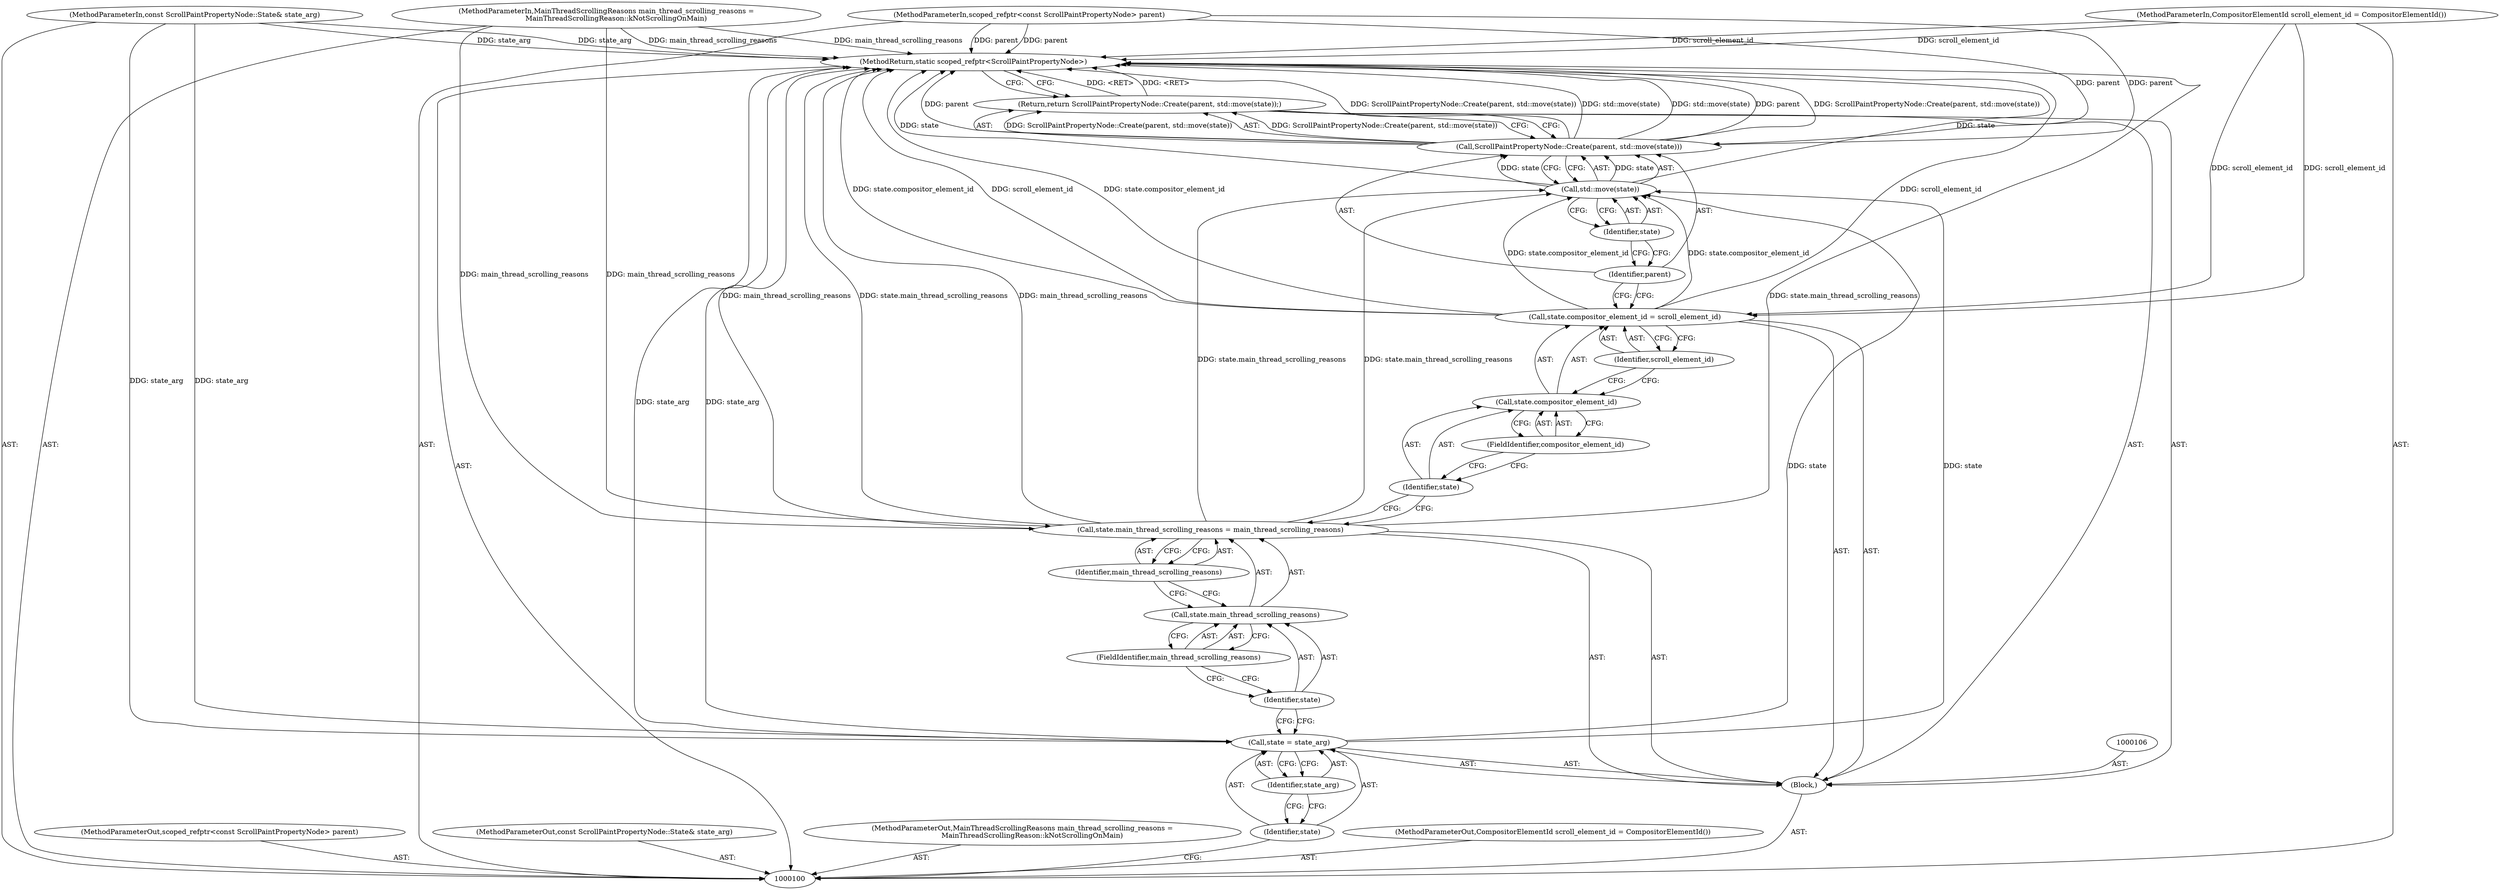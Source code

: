 digraph "1_Chrome_f911e11e7f6b5c0d6f5ee694a9871de6619889f7_28" {
"1000125" [label="(MethodReturn,static scoped_refptr<ScrollPaintPropertyNode>)"];
"1000120" [label="(Return,return ScrollPaintPropertyNode::Create(parent, std::move(state));)"];
"1000122" [label="(Identifier,parent)"];
"1000123" [label="(Call,std::move(state))"];
"1000124" [label="(Identifier,state)"];
"1000121" [label="(Call,ScrollPaintPropertyNode::Create(parent, std::move(state)))"];
"1000101" [label="(MethodParameterIn,scoped_refptr<const ScrollPaintPropertyNode> parent)"];
"1000153" [label="(MethodParameterOut,scoped_refptr<const ScrollPaintPropertyNode> parent)"];
"1000102" [label="(MethodParameterIn,const ScrollPaintPropertyNode::State& state_arg)"];
"1000154" [label="(MethodParameterOut,const ScrollPaintPropertyNode::State& state_arg)"];
"1000103" [label="(MethodParameterIn,MainThreadScrollingReasons main_thread_scrolling_reasons =\n         MainThreadScrollingReason::kNotScrollingOnMain)"];
"1000155" [label="(MethodParameterOut,MainThreadScrollingReasons main_thread_scrolling_reasons =\n         MainThreadScrollingReason::kNotScrollingOnMain)"];
"1000104" [label="(MethodParameterIn,CompositorElementId scroll_element_id = CompositorElementId())"];
"1000156" [label="(MethodParameterOut,CompositorElementId scroll_element_id = CompositorElementId())"];
"1000105" [label="(Block,)"];
"1000107" [label="(Call,state = state_arg)"];
"1000108" [label="(Identifier,state)"];
"1000109" [label="(Identifier,state_arg)"];
"1000110" [label="(Call,state.main_thread_scrolling_reasons = main_thread_scrolling_reasons)"];
"1000111" [label="(Call,state.main_thread_scrolling_reasons)"];
"1000112" [label="(Identifier,state)"];
"1000114" [label="(Identifier,main_thread_scrolling_reasons)"];
"1000113" [label="(FieldIdentifier,main_thread_scrolling_reasons)"];
"1000115" [label="(Call,state.compositor_element_id = scroll_element_id)"];
"1000116" [label="(Call,state.compositor_element_id)"];
"1000117" [label="(Identifier,state)"];
"1000119" [label="(Identifier,scroll_element_id)"];
"1000118" [label="(FieldIdentifier,compositor_element_id)"];
"1000125" -> "1000100"  [label="AST: "];
"1000125" -> "1000120"  [label="CFG: "];
"1000120" -> "1000125"  [label="DDG: <RET>"];
"1000104" -> "1000125"  [label="DDG: scroll_element_id"];
"1000110" -> "1000125"  [label="DDG: main_thread_scrolling_reasons"];
"1000110" -> "1000125"  [label="DDG: state.main_thread_scrolling_reasons"];
"1000121" -> "1000125"  [label="DDG: std::move(state)"];
"1000121" -> "1000125"  [label="DDG: parent"];
"1000121" -> "1000125"  [label="DDG: ScrollPaintPropertyNode::Create(parent, std::move(state))"];
"1000103" -> "1000125"  [label="DDG: main_thread_scrolling_reasons"];
"1000102" -> "1000125"  [label="DDG: state_arg"];
"1000115" -> "1000125"  [label="DDG: scroll_element_id"];
"1000115" -> "1000125"  [label="DDG: state.compositor_element_id"];
"1000107" -> "1000125"  [label="DDG: state_arg"];
"1000123" -> "1000125"  [label="DDG: state"];
"1000101" -> "1000125"  [label="DDG: parent"];
"1000120" -> "1000105"  [label="AST: "];
"1000120" -> "1000121"  [label="CFG: "];
"1000121" -> "1000120"  [label="AST: "];
"1000125" -> "1000120"  [label="CFG: "];
"1000120" -> "1000125"  [label="DDG: <RET>"];
"1000121" -> "1000120"  [label="DDG: ScrollPaintPropertyNode::Create(parent, std::move(state))"];
"1000122" -> "1000121"  [label="AST: "];
"1000122" -> "1000115"  [label="CFG: "];
"1000124" -> "1000122"  [label="CFG: "];
"1000123" -> "1000121"  [label="AST: "];
"1000123" -> "1000124"  [label="CFG: "];
"1000124" -> "1000123"  [label="AST: "];
"1000121" -> "1000123"  [label="CFG: "];
"1000123" -> "1000125"  [label="DDG: state"];
"1000123" -> "1000121"  [label="DDG: state"];
"1000107" -> "1000123"  [label="DDG: state"];
"1000110" -> "1000123"  [label="DDG: state.main_thread_scrolling_reasons"];
"1000115" -> "1000123"  [label="DDG: state.compositor_element_id"];
"1000124" -> "1000123"  [label="AST: "];
"1000124" -> "1000122"  [label="CFG: "];
"1000123" -> "1000124"  [label="CFG: "];
"1000121" -> "1000120"  [label="AST: "];
"1000121" -> "1000123"  [label="CFG: "];
"1000122" -> "1000121"  [label="AST: "];
"1000123" -> "1000121"  [label="AST: "];
"1000120" -> "1000121"  [label="CFG: "];
"1000121" -> "1000125"  [label="DDG: std::move(state)"];
"1000121" -> "1000125"  [label="DDG: parent"];
"1000121" -> "1000125"  [label="DDG: ScrollPaintPropertyNode::Create(parent, std::move(state))"];
"1000121" -> "1000120"  [label="DDG: ScrollPaintPropertyNode::Create(parent, std::move(state))"];
"1000101" -> "1000121"  [label="DDG: parent"];
"1000123" -> "1000121"  [label="DDG: state"];
"1000101" -> "1000100"  [label="AST: "];
"1000101" -> "1000125"  [label="DDG: parent"];
"1000101" -> "1000121"  [label="DDG: parent"];
"1000153" -> "1000100"  [label="AST: "];
"1000102" -> "1000100"  [label="AST: "];
"1000102" -> "1000125"  [label="DDG: state_arg"];
"1000102" -> "1000107"  [label="DDG: state_arg"];
"1000154" -> "1000100"  [label="AST: "];
"1000103" -> "1000100"  [label="AST: "];
"1000103" -> "1000125"  [label="DDG: main_thread_scrolling_reasons"];
"1000103" -> "1000110"  [label="DDG: main_thread_scrolling_reasons"];
"1000155" -> "1000100"  [label="AST: "];
"1000104" -> "1000100"  [label="AST: "];
"1000104" -> "1000125"  [label="DDG: scroll_element_id"];
"1000104" -> "1000115"  [label="DDG: scroll_element_id"];
"1000156" -> "1000100"  [label="AST: "];
"1000105" -> "1000100"  [label="AST: "];
"1000106" -> "1000105"  [label="AST: "];
"1000107" -> "1000105"  [label="AST: "];
"1000110" -> "1000105"  [label="AST: "];
"1000115" -> "1000105"  [label="AST: "];
"1000120" -> "1000105"  [label="AST: "];
"1000107" -> "1000105"  [label="AST: "];
"1000107" -> "1000109"  [label="CFG: "];
"1000108" -> "1000107"  [label="AST: "];
"1000109" -> "1000107"  [label="AST: "];
"1000112" -> "1000107"  [label="CFG: "];
"1000107" -> "1000125"  [label="DDG: state_arg"];
"1000102" -> "1000107"  [label="DDG: state_arg"];
"1000107" -> "1000123"  [label="DDG: state"];
"1000108" -> "1000107"  [label="AST: "];
"1000108" -> "1000100"  [label="CFG: "];
"1000109" -> "1000108"  [label="CFG: "];
"1000109" -> "1000107"  [label="AST: "];
"1000109" -> "1000108"  [label="CFG: "];
"1000107" -> "1000109"  [label="CFG: "];
"1000110" -> "1000105"  [label="AST: "];
"1000110" -> "1000114"  [label="CFG: "];
"1000111" -> "1000110"  [label="AST: "];
"1000114" -> "1000110"  [label="AST: "];
"1000117" -> "1000110"  [label="CFG: "];
"1000110" -> "1000125"  [label="DDG: main_thread_scrolling_reasons"];
"1000110" -> "1000125"  [label="DDG: state.main_thread_scrolling_reasons"];
"1000103" -> "1000110"  [label="DDG: main_thread_scrolling_reasons"];
"1000110" -> "1000123"  [label="DDG: state.main_thread_scrolling_reasons"];
"1000111" -> "1000110"  [label="AST: "];
"1000111" -> "1000113"  [label="CFG: "];
"1000112" -> "1000111"  [label="AST: "];
"1000113" -> "1000111"  [label="AST: "];
"1000114" -> "1000111"  [label="CFG: "];
"1000112" -> "1000111"  [label="AST: "];
"1000112" -> "1000107"  [label="CFG: "];
"1000113" -> "1000112"  [label="CFG: "];
"1000114" -> "1000110"  [label="AST: "];
"1000114" -> "1000111"  [label="CFG: "];
"1000110" -> "1000114"  [label="CFG: "];
"1000113" -> "1000111"  [label="AST: "];
"1000113" -> "1000112"  [label="CFG: "];
"1000111" -> "1000113"  [label="CFG: "];
"1000115" -> "1000105"  [label="AST: "];
"1000115" -> "1000119"  [label="CFG: "];
"1000116" -> "1000115"  [label="AST: "];
"1000119" -> "1000115"  [label="AST: "];
"1000122" -> "1000115"  [label="CFG: "];
"1000115" -> "1000125"  [label="DDG: scroll_element_id"];
"1000115" -> "1000125"  [label="DDG: state.compositor_element_id"];
"1000104" -> "1000115"  [label="DDG: scroll_element_id"];
"1000115" -> "1000123"  [label="DDG: state.compositor_element_id"];
"1000116" -> "1000115"  [label="AST: "];
"1000116" -> "1000118"  [label="CFG: "];
"1000117" -> "1000116"  [label="AST: "];
"1000118" -> "1000116"  [label="AST: "];
"1000119" -> "1000116"  [label="CFG: "];
"1000117" -> "1000116"  [label="AST: "];
"1000117" -> "1000110"  [label="CFG: "];
"1000118" -> "1000117"  [label="CFG: "];
"1000119" -> "1000115"  [label="AST: "];
"1000119" -> "1000116"  [label="CFG: "];
"1000115" -> "1000119"  [label="CFG: "];
"1000118" -> "1000116"  [label="AST: "];
"1000118" -> "1000117"  [label="CFG: "];
"1000116" -> "1000118"  [label="CFG: "];
}
